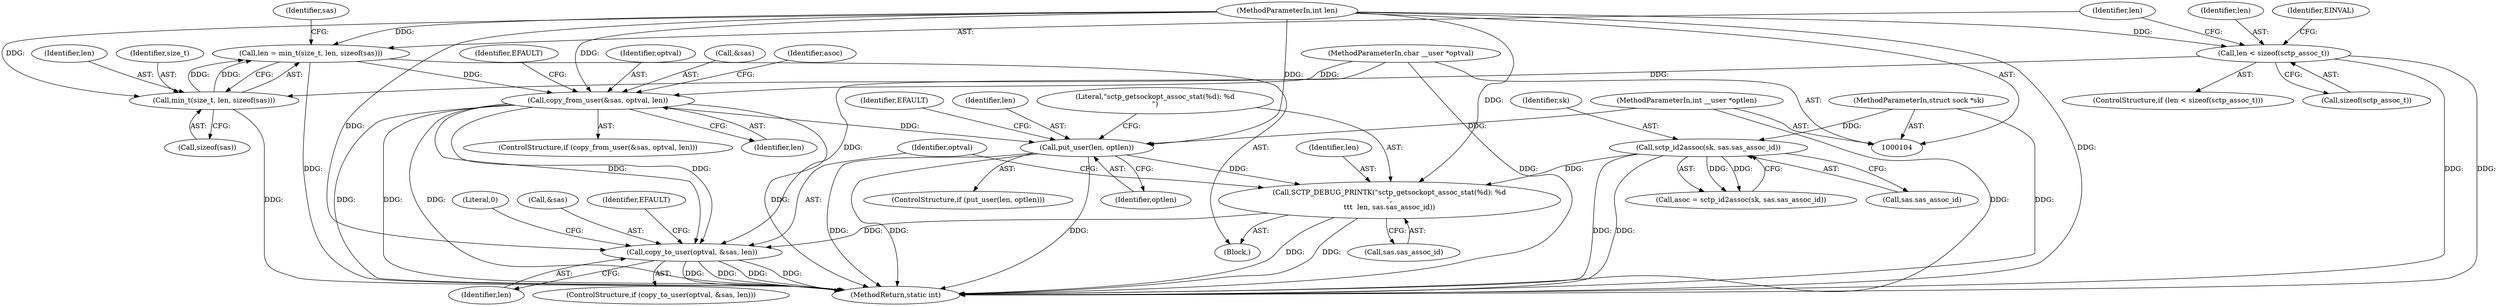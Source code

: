 digraph "0_linux_726bc6b092da4c093eb74d13c07184b18c1af0f1@API" {
"1000323" [label="(Call,copy_to_user(optval, &sas, len))"];
"1000131" [label="(Call,copy_from_user(&sas, optval, len))"];
"1000107" [label="(MethodParameterIn,char __user *optval)"];
"1000123" [label="(Call,len = min_t(size_t, len, sizeof(sas)))"];
"1000125" [label="(Call,min_t(size_t, len, sizeof(sas)))"];
"1000116" [label="(Call,len < sizeof(sctp_assoc_t))"];
"1000106" [label="(MethodParameterIn,int len)"];
"1000316" [label="(Call,SCTP_DEBUG_PRINTK(\"sctp_getsockopt_assoc_stat(%d): %d\n\",\n\t\t\t  len, sas.sas_assoc_id))"];
"1000310" [label="(Call,put_user(len, optlen))"];
"1000108" [label="(MethodParameterIn,int __user *optlen)"];
"1000141" [label="(Call,sctp_id2assoc(sk, sas.sas_assoc_id))"];
"1000105" [label="(MethodParameterIn,struct sock *sk)"];
"1000108" [label="(MethodParameterIn,int __user *optlen)"];
"1000324" [label="(Identifier,optval)"];
"1000116" [label="(Call,len < sizeof(sctp_assoc_t))"];
"1000130" [label="(ControlStructure,if (copy_from_user(&sas, optval, len)))"];
"1000109" [label="(Block,)"];
"1000312" [label="(Identifier,optlen)"];
"1000142" [label="(Identifier,sk)"];
"1000117" [label="(Identifier,len)"];
"1000125" [label="(Call,min_t(size_t, len, sizeof(sas)))"];
"1000138" [label="(Identifier,EFAULT)"];
"1000106" [label="(MethodParameterIn,int len)"];
"1000332" [label="(Literal,0)"];
"1000315" [label="(Identifier,EFAULT)"];
"1000333" [label="(MethodReturn,static int)"];
"1000115" [label="(ControlStructure,if (len < sizeof(sctp_assoc_t)))"];
"1000325" [label="(Call,&sas)"];
"1000127" [label="(Identifier,len)"];
"1000124" [label="(Identifier,len)"];
"1000133" [label="(Identifier,sas)"];
"1000118" [label="(Call,sizeof(sctp_assoc_t))"];
"1000141" [label="(Call,sctp_id2assoc(sk, sas.sas_assoc_id))"];
"1000319" [label="(Call,sas.sas_assoc_id)"];
"1000311" [label="(Identifier,len)"];
"1000135" [label="(Identifier,len)"];
"1000323" [label="(Call,copy_to_user(optval, &sas, len))"];
"1000123" [label="(Call,len = min_t(size_t, len, sizeof(sas)))"];
"1000322" [label="(ControlStructure,if (copy_to_user(optval, &sas, len)))"];
"1000131" [label="(Call,copy_from_user(&sas, optval, len))"];
"1000318" [label="(Identifier,len)"];
"1000128" [label="(Call,sizeof(sas))"];
"1000310" [label="(Call,put_user(len, optlen))"];
"1000317" [label="(Literal,\"sctp_getsockopt_assoc_stat(%d): %d\n\")"];
"1000107" [label="(MethodParameterIn,char __user *optval)"];
"1000134" [label="(Identifier,optval)"];
"1000330" [label="(Identifier,EFAULT)"];
"1000316" [label="(Call,SCTP_DEBUG_PRINTK(\"sctp_getsockopt_assoc_stat(%d): %d\n\",\n\t\t\t  len, sas.sas_assoc_id))"];
"1000139" [label="(Call,asoc = sctp_id2assoc(sk, sas.sas_assoc_id))"];
"1000122" [label="(Identifier,EINVAL)"];
"1000143" [label="(Call,sas.sas_assoc_id)"];
"1000126" [label="(Identifier,size_t)"];
"1000132" [label="(Call,&sas)"];
"1000309" [label="(ControlStructure,if (put_user(len, optlen)))"];
"1000105" [label="(MethodParameterIn,struct sock *sk)"];
"1000140" [label="(Identifier,asoc)"];
"1000327" [label="(Identifier,len)"];
"1000323" -> "1000322"  [label="AST: "];
"1000323" -> "1000327"  [label="CFG: "];
"1000324" -> "1000323"  [label="AST: "];
"1000325" -> "1000323"  [label="AST: "];
"1000327" -> "1000323"  [label="AST: "];
"1000330" -> "1000323"  [label="CFG: "];
"1000332" -> "1000323"  [label="CFG: "];
"1000323" -> "1000333"  [label="DDG: "];
"1000323" -> "1000333"  [label="DDG: "];
"1000323" -> "1000333"  [label="DDG: "];
"1000323" -> "1000333"  [label="DDG: "];
"1000131" -> "1000323"  [label="DDG: "];
"1000131" -> "1000323"  [label="DDG: "];
"1000107" -> "1000323"  [label="DDG: "];
"1000316" -> "1000323"  [label="DDG: "];
"1000106" -> "1000323"  [label="DDG: "];
"1000131" -> "1000130"  [label="AST: "];
"1000131" -> "1000135"  [label="CFG: "];
"1000132" -> "1000131"  [label="AST: "];
"1000134" -> "1000131"  [label="AST: "];
"1000135" -> "1000131"  [label="AST: "];
"1000138" -> "1000131"  [label="CFG: "];
"1000140" -> "1000131"  [label="CFG: "];
"1000131" -> "1000333"  [label="DDG: "];
"1000131" -> "1000333"  [label="DDG: "];
"1000131" -> "1000333"  [label="DDG: "];
"1000131" -> "1000333"  [label="DDG: "];
"1000107" -> "1000131"  [label="DDG: "];
"1000123" -> "1000131"  [label="DDG: "];
"1000106" -> "1000131"  [label="DDG: "];
"1000131" -> "1000310"  [label="DDG: "];
"1000107" -> "1000104"  [label="AST: "];
"1000107" -> "1000333"  [label="DDG: "];
"1000123" -> "1000109"  [label="AST: "];
"1000123" -> "1000125"  [label="CFG: "];
"1000124" -> "1000123"  [label="AST: "];
"1000125" -> "1000123"  [label="AST: "];
"1000133" -> "1000123"  [label="CFG: "];
"1000123" -> "1000333"  [label="DDG: "];
"1000125" -> "1000123"  [label="DDG: "];
"1000125" -> "1000123"  [label="DDG: "];
"1000106" -> "1000123"  [label="DDG: "];
"1000125" -> "1000128"  [label="CFG: "];
"1000126" -> "1000125"  [label="AST: "];
"1000127" -> "1000125"  [label="AST: "];
"1000128" -> "1000125"  [label="AST: "];
"1000125" -> "1000333"  [label="DDG: "];
"1000116" -> "1000125"  [label="DDG: "];
"1000106" -> "1000125"  [label="DDG: "];
"1000116" -> "1000115"  [label="AST: "];
"1000116" -> "1000118"  [label="CFG: "];
"1000117" -> "1000116"  [label="AST: "];
"1000118" -> "1000116"  [label="AST: "];
"1000122" -> "1000116"  [label="CFG: "];
"1000124" -> "1000116"  [label="CFG: "];
"1000116" -> "1000333"  [label="DDG: "];
"1000116" -> "1000333"  [label="DDG: "];
"1000106" -> "1000116"  [label="DDG: "];
"1000106" -> "1000104"  [label="AST: "];
"1000106" -> "1000333"  [label="DDG: "];
"1000106" -> "1000310"  [label="DDG: "];
"1000106" -> "1000316"  [label="DDG: "];
"1000316" -> "1000109"  [label="AST: "];
"1000316" -> "1000319"  [label="CFG: "];
"1000317" -> "1000316"  [label="AST: "];
"1000318" -> "1000316"  [label="AST: "];
"1000319" -> "1000316"  [label="AST: "];
"1000324" -> "1000316"  [label="CFG: "];
"1000316" -> "1000333"  [label="DDG: "];
"1000316" -> "1000333"  [label="DDG: "];
"1000310" -> "1000316"  [label="DDG: "];
"1000141" -> "1000316"  [label="DDG: "];
"1000310" -> "1000309"  [label="AST: "];
"1000310" -> "1000312"  [label="CFG: "];
"1000311" -> "1000310"  [label="AST: "];
"1000312" -> "1000310"  [label="AST: "];
"1000315" -> "1000310"  [label="CFG: "];
"1000317" -> "1000310"  [label="CFG: "];
"1000310" -> "1000333"  [label="DDG: "];
"1000310" -> "1000333"  [label="DDG: "];
"1000310" -> "1000333"  [label="DDG: "];
"1000108" -> "1000310"  [label="DDG: "];
"1000108" -> "1000104"  [label="AST: "];
"1000108" -> "1000333"  [label="DDG: "];
"1000141" -> "1000139"  [label="AST: "];
"1000141" -> "1000143"  [label="CFG: "];
"1000142" -> "1000141"  [label="AST: "];
"1000143" -> "1000141"  [label="AST: "];
"1000139" -> "1000141"  [label="CFG: "];
"1000141" -> "1000333"  [label="DDG: "];
"1000141" -> "1000333"  [label="DDG: "];
"1000141" -> "1000139"  [label="DDG: "];
"1000141" -> "1000139"  [label="DDG: "];
"1000105" -> "1000141"  [label="DDG: "];
"1000105" -> "1000104"  [label="AST: "];
"1000105" -> "1000333"  [label="DDG: "];
}

